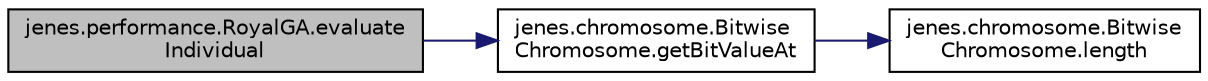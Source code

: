 digraph "jenes.performance.RoyalGA.evaluateIndividual"
{
  edge [fontname="Helvetica",fontsize="10",labelfontname="Helvetica",labelfontsize="10"];
  node [fontname="Helvetica",fontsize="10",shape=record];
  rankdir="LR";
  Node1 [label="jenes.performance.RoyalGA.evaluate\lIndividual",height=0.2,width=0.4,color="black", fillcolor="grey75", style="filled" fontcolor="black"];
  Node1 -> Node2 [color="midnightblue",fontsize="10",style="solid",fontname="Helvetica"];
  Node2 [label="jenes.chromosome.Bitwise\lChromosome.getBitValueAt",height=0.2,width=0.4,color="black", fillcolor="white", style="filled",URL="$classjenes_1_1chromosome_1_1_bitwise_chromosome.html#a05ce80f3729d007c5d550eef5969ac86"];
  Node2 -> Node3 [color="midnightblue",fontsize="10",style="solid",fontname="Helvetica"];
  Node3 [label="jenes.chromosome.Bitwise\lChromosome.length",height=0.2,width=0.4,color="black", fillcolor="white", style="filled",URL="$classjenes_1_1chromosome_1_1_bitwise_chromosome.html#a0da8899c89f8b1f222526acf1d2e8519"];
}
